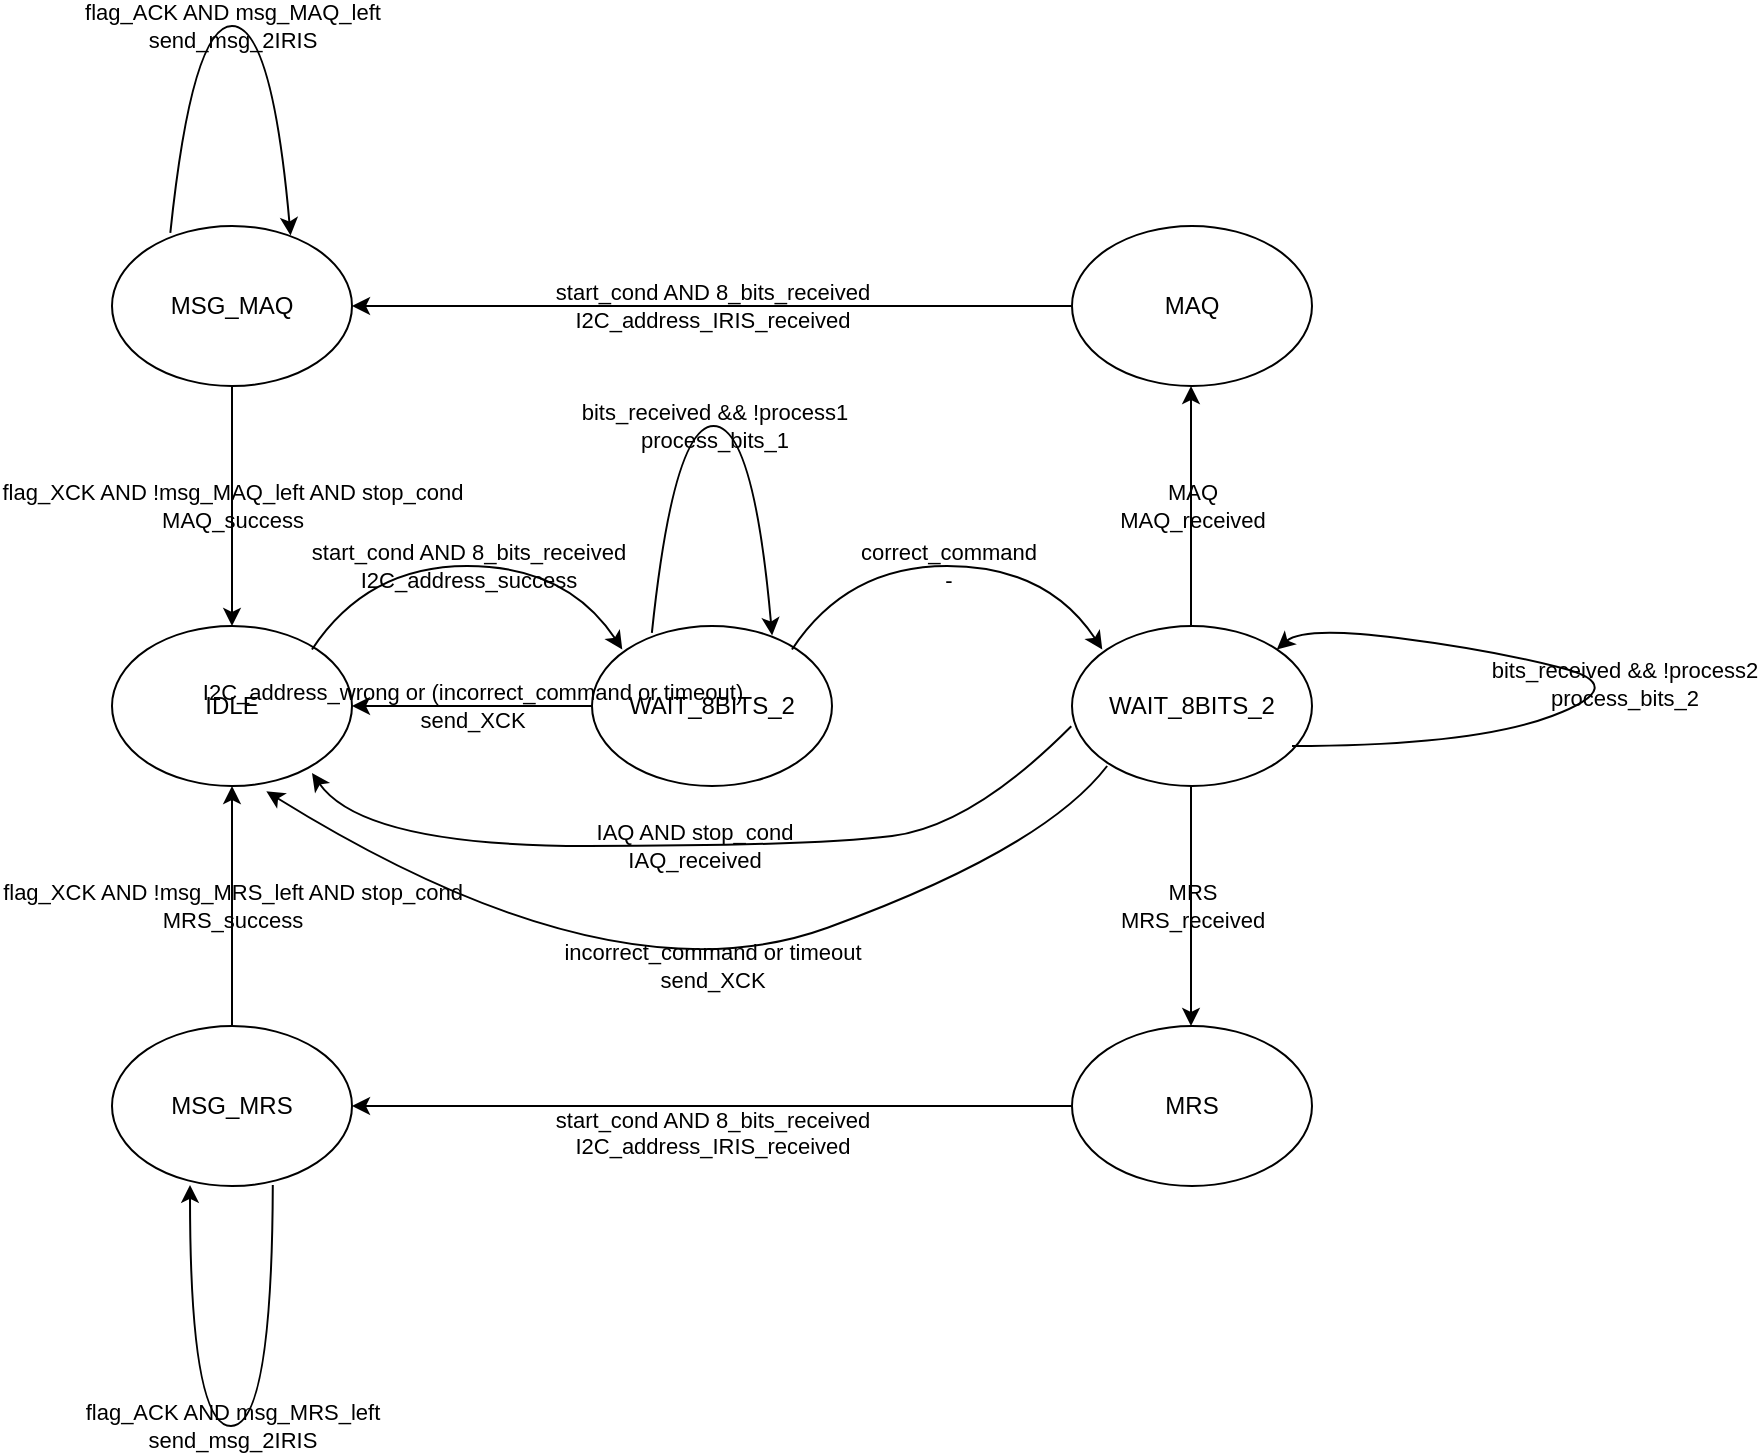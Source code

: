 <mxfile version="13.1.1" type="google"><diagram id="Qh3VmbUcxHpzGWl7ZYWk" name="Page-1"><mxGraphModel dx="920" dy="2037" grid="1" gridSize="10" guides="1" tooltips="1" connect="1" arrows="1" fold="1" page="1" pageScale="1" pageWidth="827" pageHeight="1169" math="0" shadow="0"><root><mxCell id="0"/><mxCell id="1" parent="0"/><mxCell id="HTBU2NJ4YlD91T0enc8z-2" value="IDLE" style="ellipse;whiteSpace=wrap;html=1;" parent="1" vertex="1"><mxGeometry x="440" y="200" width="120" height="80" as="geometry"/></mxCell><mxCell id="HTBU2NJ4YlD91T0enc8z-3" value="WAIT_8BITS_2" style="ellipse;whiteSpace=wrap;html=1;" parent="1" vertex="1"><mxGeometry x="680" y="200" width="120" height="80" as="geometry"/></mxCell><mxCell id="HTBU2NJ4YlD91T0enc8z-4" value="MAQ" style="ellipse;whiteSpace=wrap;html=1;" parent="1" vertex="1"><mxGeometry x="920" width="120" height="80" as="geometry"/></mxCell><mxCell id="HTBU2NJ4YlD91T0enc8z-5" value="MRS" style="ellipse;whiteSpace=wrap;html=1;" parent="1" vertex="1"><mxGeometry x="920" y="400" width="120" height="80" as="geometry"/></mxCell><mxCell id="HTBU2NJ4YlD91T0enc8z-8" value="start_cond AND 8_bits_received&lt;br&gt;I2C_address_success" style="curved=1;endArrow=classic;html=1;exitX=1;exitY=0;exitDx=0;exitDy=0;entryX=0;entryY=0;entryDx=0;entryDy=0;labelBackgroundColor=none;" parent="1" edge="1"><mxGeometry width="50" height="50" relative="1" as="geometry"><mxPoint x="539.996" y="211.716" as="sourcePoint"/><mxPoint x="695.144" y="211.716" as="targetPoint"/><Array as="points"><mxPoint x="567.57" y="170"/><mxPoint x="667.57" y="170"/></Array></mxGeometry></mxCell><mxCell id="HTBU2NJ4YlD91T0enc8z-9" value="IAQ AND stop_cond&lt;br&gt;IAQ_received" style="curved=1;endArrow=classic;html=1;exitX=-0.003;exitY=0.627;exitDx=0;exitDy=0;entryX=0.854;entryY=0.919;entryDx=0;entryDy=0;entryPerimeter=0;labelBackgroundColor=none;exitPerimeter=0;" parent="1" source="agIjfzacNTQ0RaLiw-fo-1" edge="1"><mxGeometry width="50" height="50" relative="1" as="geometry"><mxPoint x="692.52" y="270" as="sourcePoint"/><mxPoint x="540" y="273.52" as="targetPoint"/><Array as="points"><mxPoint x="870" y="300"/><mxPoint x="790" y="310"/><mxPoint x="565.52" y="310"/></Array></mxGeometry></mxCell><mxCell id="HTBU2NJ4YlD91T0enc8z-14" value="MSG_MAQ" style="ellipse;whiteSpace=wrap;html=1;" parent="1" vertex="1"><mxGeometry x="440" width="120" height="80" as="geometry"/></mxCell><mxCell id="HTBU2NJ4YlD91T0enc8z-15" value="MSG_MRS" style="ellipse;whiteSpace=wrap;html=1;" parent="1" vertex="1"><mxGeometry x="440" y="400" width="120" height="80" as="geometry"/></mxCell><mxCell id="HTBU2NJ4YlD91T0enc8z-20" value="flag_XCK AND !msg_MAQ_left AND stop_cond&lt;br&gt;MAQ_success" style="endArrow=classic;html=1;exitX=0.5;exitY=1;exitDx=0;exitDy=0;entryX=0.5;entryY=0;entryDx=0;entryDy=0;labelBackgroundColor=none;" parent="1" source="HTBU2NJ4YlD91T0enc8z-14" target="HTBU2NJ4YlD91T0enc8z-2" edge="1"><mxGeometry width="50" height="50" relative="1" as="geometry"><mxPoint x="540" y="240" as="sourcePoint"/><mxPoint x="590" y="190" as="targetPoint"/></mxGeometry></mxCell><mxCell id="HTBU2NJ4YlD91T0enc8z-21" value="&lt;span style=&quot;font-family: &amp;#34;helvetica&amp;#34; ; font-size: 11px ; font-style: normal ; font-weight: 400 ; letter-spacing: normal ; text-align: center ; text-indent: 0px ; text-transform: none ; word-spacing: 0px ; float: none ; display: inline&quot;&gt;flag_XCK AND !msg_MRS_left AND stop_cond&lt;/span&gt;&lt;br style=&quot;font-family: &amp;#34;helvetica&amp;#34; ; font-size: 11px ; font-style: normal ; font-weight: 400 ; letter-spacing: normal ; text-align: center ; text-indent: 0px ; text-transform: none ; word-spacing: 0px&quot;&gt;&lt;span style=&quot;font-family: &amp;#34;helvetica&amp;#34; ; font-size: 11px ; font-style: normal ; font-weight: 400 ; letter-spacing: normal ; text-align: center ; text-indent: 0px ; text-transform: none ; word-spacing: 0px ; float: none ; display: inline&quot;&gt;MRS_success&lt;/span&gt;" style="endArrow=classic;html=1;exitX=0.5;exitY=0;exitDx=0;exitDy=0;entryX=0.5;entryY=1;entryDx=0;entryDy=0;labelBackgroundColor=none;" parent="1" source="HTBU2NJ4YlD91T0enc8z-15" target="HTBU2NJ4YlD91T0enc8z-2" edge="1"><mxGeometry width="50" height="50" relative="1" as="geometry"><mxPoint x="500" y="390" as="sourcePoint"/><mxPoint x="590" y="190" as="targetPoint"/></mxGeometry></mxCell><mxCell id="HTBU2NJ4YlD91T0enc8z-23" value="flag_ACK AND msg_MAQ_left&lt;br&gt;send_msg_2IRIS" style="curved=1;endArrow=classic;html=1;entryX=0.744;entryY=0.059;entryDx=0;entryDy=0;entryPerimeter=0;exitX=0.243;exitY=0.043;exitDx=0;exitDy=0;exitPerimeter=0;labelBackgroundColor=none;" parent="1" source="HTBU2NJ4YlD91T0enc8z-14" target="HTBU2NJ4YlD91T0enc8z-14" edge="1"><mxGeometry width="50" height="50" relative="1" as="geometry"><mxPoint x="460" y="50" as="sourcePoint"/><mxPoint x="510" as="targetPoint"/><Array as="points"><mxPoint x="480" y="-100"/><mxPoint x="520" y="-100"/></Array></mxGeometry></mxCell><mxCell id="HTBU2NJ4YlD91T0enc8z-25" value="&lt;span style=&quot;font-family: &amp;#34;helvetica&amp;#34; ; font-size: 11px ; font-style: normal ; font-weight: 400 ; letter-spacing: normal ; text-align: center ; text-indent: 0px ; text-transform: none ; word-spacing: 0px ; float: none ; display: inline&quot;&gt;flag_ACK AND&amp;nbsp;&lt;/span&gt;msg_MRS_left&lt;br style=&quot;font-family: &amp;#34;helvetica&amp;#34; ; font-size: 11px ; font-style: normal ; font-weight: 400 ; letter-spacing: normal ; text-align: center ; text-indent: 0px ; text-transform: none ; word-spacing: 0px&quot;&gt;&lt;span style=&quot;font-family: &amp;#34;helvetica&amp;#34; ; font-size: 11px ; font-style: normal ; font-weight: 400 ; letter-spacing: normal ; text-align: center ; text-indent: 0px ; text-transform: none ; word-spacing: 0px ; float: none ; display: inline&quot;&gt;send_msg_2IRIS&lt;/span&gt;" style="curved=1;endArrow=classic;html=1;entryX=0.325;entryY=0.993;entryDx=0;entryDy=0;entryPerimeter=0;exitX=0.67;exitY=0.993;exitDx=0;exitDy=0;exitPerimeter=0;labelBackgroundColor=none;" parent="1" source="HTBU2NJ4YlD91T0enc8z-15" target="HTBU2NJ4YlD91T0enc8z-15" edge="1"><mxGeometry width="50" height="50" relative="1" as="geometry"><mxPoint x="430" y="580" as="sourcePoint"/><mxPoint x="480" y="530" as="targetPoint"/><Array as="points"><mxPoint x="520" y="600"/><mxPoint x="479" y="600"/></Array></mxGeometry></mxCell><mxCell id="HTBU2NJ4YlD91T0enc8z-30" value="start_cond AND 8_bits_received&lt;br&gt;I2C_address_IRIS_received" style="endArrow=classic;html=1;exitX=0;exitY=0.5;exitDx=0;exitDy=0;entryX=1;entryY=0.5;entryDx=0;entryDy=0;labelBackgroundColor=none;" parent="1" source="HTBU2NJ4YlD91T0enc8z-4" target="HTBU2NJ4YlD91T0enc8z-14" edge="1"><mxGeometry width="50" height="50" relative="1" as="geometry"><mxPoint x="410" y="260" as="sourcePoint"/><mxPoint x="460" y="210" as="targetPoint"/></mxGeometry></mxCell><mxCell id="HTBU2NJ4YlD91T0enc8z-32" value="&lt;br&gt;&lt;br&gt;&lt;span style=&quot;font-family: &amp;#34;helvetica&amp;#34; ; font-size: 11px ; font-style: normal ; font-weight: 400 ; letter-spacing: normal ; text-align: center ; text-indent: 0px ; text-transform: none ; word-spacing: 0px ; float: none ; display: inline&quot;&gt;start_cond AND&amp;nbsp;&lt;/span&gt;8_bits_received&lt;br style=&quot;font-family: &amp;#34;helvetica&amp;#34; ; font-size: 11px ; font-style: normal ; font-weight: 400 ; letter-spacing: normal ; text-align: center ; text-indent: 0px ; text-transform: none ; word-spacing: 0px&quot;&gt;&lt;span style=&quot;font-family: &amp;#34;helvetica&amp;#34; ; font-size: 11px ; font-style: normal ; font-weight: 400 ; letter-spacing: normal ; text-align: center ; text-indent: 0px ; text-transform: none ; word-spacing: 0px ; float: none ; display: inline&quot;&gt;I2C_address_IRIS_received&lt;/span&gt;&lt;br&gt;" style="endArrow=classic;html=1;exitX=0;exitY=0.5;exitDx=0;exitDy=0;entryX=1;entryY=0.5;entryDx=0;entryDy=0;labelBackgroundColor=none;" parent="1" source="HTBU2NJ4YlD91T0enc8z-5" target="HTBU2NJ4YlD91T0enc8z-15" edge="1"><mxGeometry width="50" height="50" relative="1" as="geometry"><mxPoint x="410" y="260" as="sourcePoint"/><mxPoint x="460" y="210" as="targetPoint"/></mxGeometry></mxCell><mxCell id="nKKzZ3Q9CDnXi8admUZm-2" value="I2C_address_wrong or (incorrect_command or timeout)&lt;br&gt;send_XCK" style="endArrow=classic;html=1;exitX=0;exitY=0.5;exitDx=0;exitDy=0;entryX=1;entryY=0.5;entryDx=0;entryDy=0;labelBackgroundColor=none;" parent="1" source="HTBU2NJ4YlD91T0enc8z-3" target="HTBU2NJ4YlD91T0enc8z-2" edge="1"><mxGeometry width="50" height="50" relative="1" as="geometry"><mxPoint x="380" y="260" as="sourcePoint"/><mxPoint x="430" y="210" as="targetPoint"/></mxGeometry></mxCell><mxCell id="agIjfzacNTQ0RaLiw-fo-1" value="WAIT_8BITS_2" style="ellipse;whiteSpace=wrap;html=1;" parent="1" vertex="1"><mxGeometry x="920" y="200" width="120" height="80" as="geometry"/></mxCell><mxCell id="agIjfzacNTQ0RaLiw-fo-2" value="MAQ&lt;br&gt;MAQ_received" style="endArrow=classic;html=1;exitX=0.5;exitY=0;exitDx=0;exitDy=0;entryX=0.5;entryY=1;entryDx=0;entryDy=0;labelBackgroundColor=none;" parent="1" edge="1"><mxGeometry width="50" height="50" relative="1" as="geometry"><mxPoint x="979.5" y="200" as="sourcePoint"/><mxPoint x="979.5" y="80" as="targetPoint"/><Array as="points"><mxPoint x="979.5" y="110"/></Array></mxGeometry></mxCell><mxCell id="agIjfzacNTQ0RaLiw-fo-5" value="MRS&lt;br&gt;MRS_received" style="endArrow=classic;html=1;exitX=0.5;exitY=1;exitDx=0;exitDy=0;entryX=0.5;entryY=0;entryDx=0;entryDy=0;labelBackgroundColor=none;" parent="1" edge="1"><mxGeometry width="50" height="50" relative="1" as="geometry"><mxPoint x="979.5" y="280" as="sourcePoint"/><mxPoint x="979.5" y="400" as="targetPoint"/></mxGeometry></mxCell><mxCell id="agIjfzacNTQ0RaLiw-fo-6" value="correct_command&lt;br&gt;-" style="curved=1;endArrow=classic;html=1;exitX=1;exitY=0;exitDx=0;exitDy=0;entryX=0;entryY=0;entryDx=0;entryDy=0;labelBackgroundColor=none;" parent="1" edge="1"><mxGeometry width="50" height="50" relative="1" as="geometry"><mxPoint x="779.996" y="211.716" as="sourcePoint"/><mxPoint x="935.144" y="211.716" as="targetPoint"/><Array as="points"><mxPoint x="807.57" y="170"/><mxPoint x="907.57" y="170"/></Array></mxGeometry></mxCell><mxCell id="agIjfzacNTQ0RaLiw-fo-7" value="incorrect_command or timeout&lt;br&gt;send_XCK" style="curved=1;endArrow=classic;html=1;exitX=0;exitY=1;exitDx=0;exitDy=0;entryX=0.643;entryY=1.033;entryDx=0;entryDy=0;entryPerimeter=0;labelBackgroundColor=none;" parent="1" target="HTBU2NJ4YlD91T0enc8z-2" edge="1"><mxGeometry x="-0.06" y="-2" width="50" height="50" relative="1" as="geometry"><mxPoint x="937.574" y="270.004" as="sourcePoint"/><mxPoint x="780" y="275.24" as="targetPoint"/><Array as="points"><mxPoint x="905.52" y="311.72"/><mxPoint x="690" y="390"/></Array><mxPoint as="offset"/></mxGeometry></mxCell><mxCell id="agIjfzacNTQ0RaLiw-fo-12" value="bits_received &amp;amp;&amp;amp; !process1&lt;br&gt;process_bits_1" style="curved=1;endArrow=classic;html=1;entryX=0.744;entryY=0.059;entryDx=0;entryDy=0;entryPerimeter=0;exitX=0.243;exitY=0.043;exitDx=0;exitDy=0;exitPerimeter=0;labelBackgroundColor=none;" parent="1" edge="1"><mxGeometry width="50" height="50" relative="1" as="geometry"><mxPoint x="709.94" y="203.44" as="sourcePoint"/><mxPoint x="770.06" y="204.72" as="targetPoint"/><Array as="points"><mxPoint x="720.78" y="100"/><mxPoint x="760.78" y="100"/></Array></mxGeometry></mxCell><mxCell id="agIjfzacNTQ0RaLiw-fo-14" value="bits_received &amp;amp;&amp;amp; !process2&lt;br&gt;process_bits_2" style="curved=1;endArrow=classic;html=1;entryX=1;entryY=0;entryDx=0;entryDy=0;labelBackgroundColor=none;" parent="1" target="agIjfzacNTQ0RaLiw-fo-1" edge="1"><mxGeometry width="50" height="50" relative="1" as="geometry"><mxPoint x="1030" y="260" as="sourcePoint"/><mxPoint x="1030" y="227" as="targetPoint"/><Array as="points"><mxPoint x="1120" y="260"/><mxPoint x="1200" y="230"/><mxPoint x="1130" y="212"/><mxPoint x="1036" y="200"/></Array></mxGeometry></mxCell></root></mxGraphModel></diagram></mxfile>